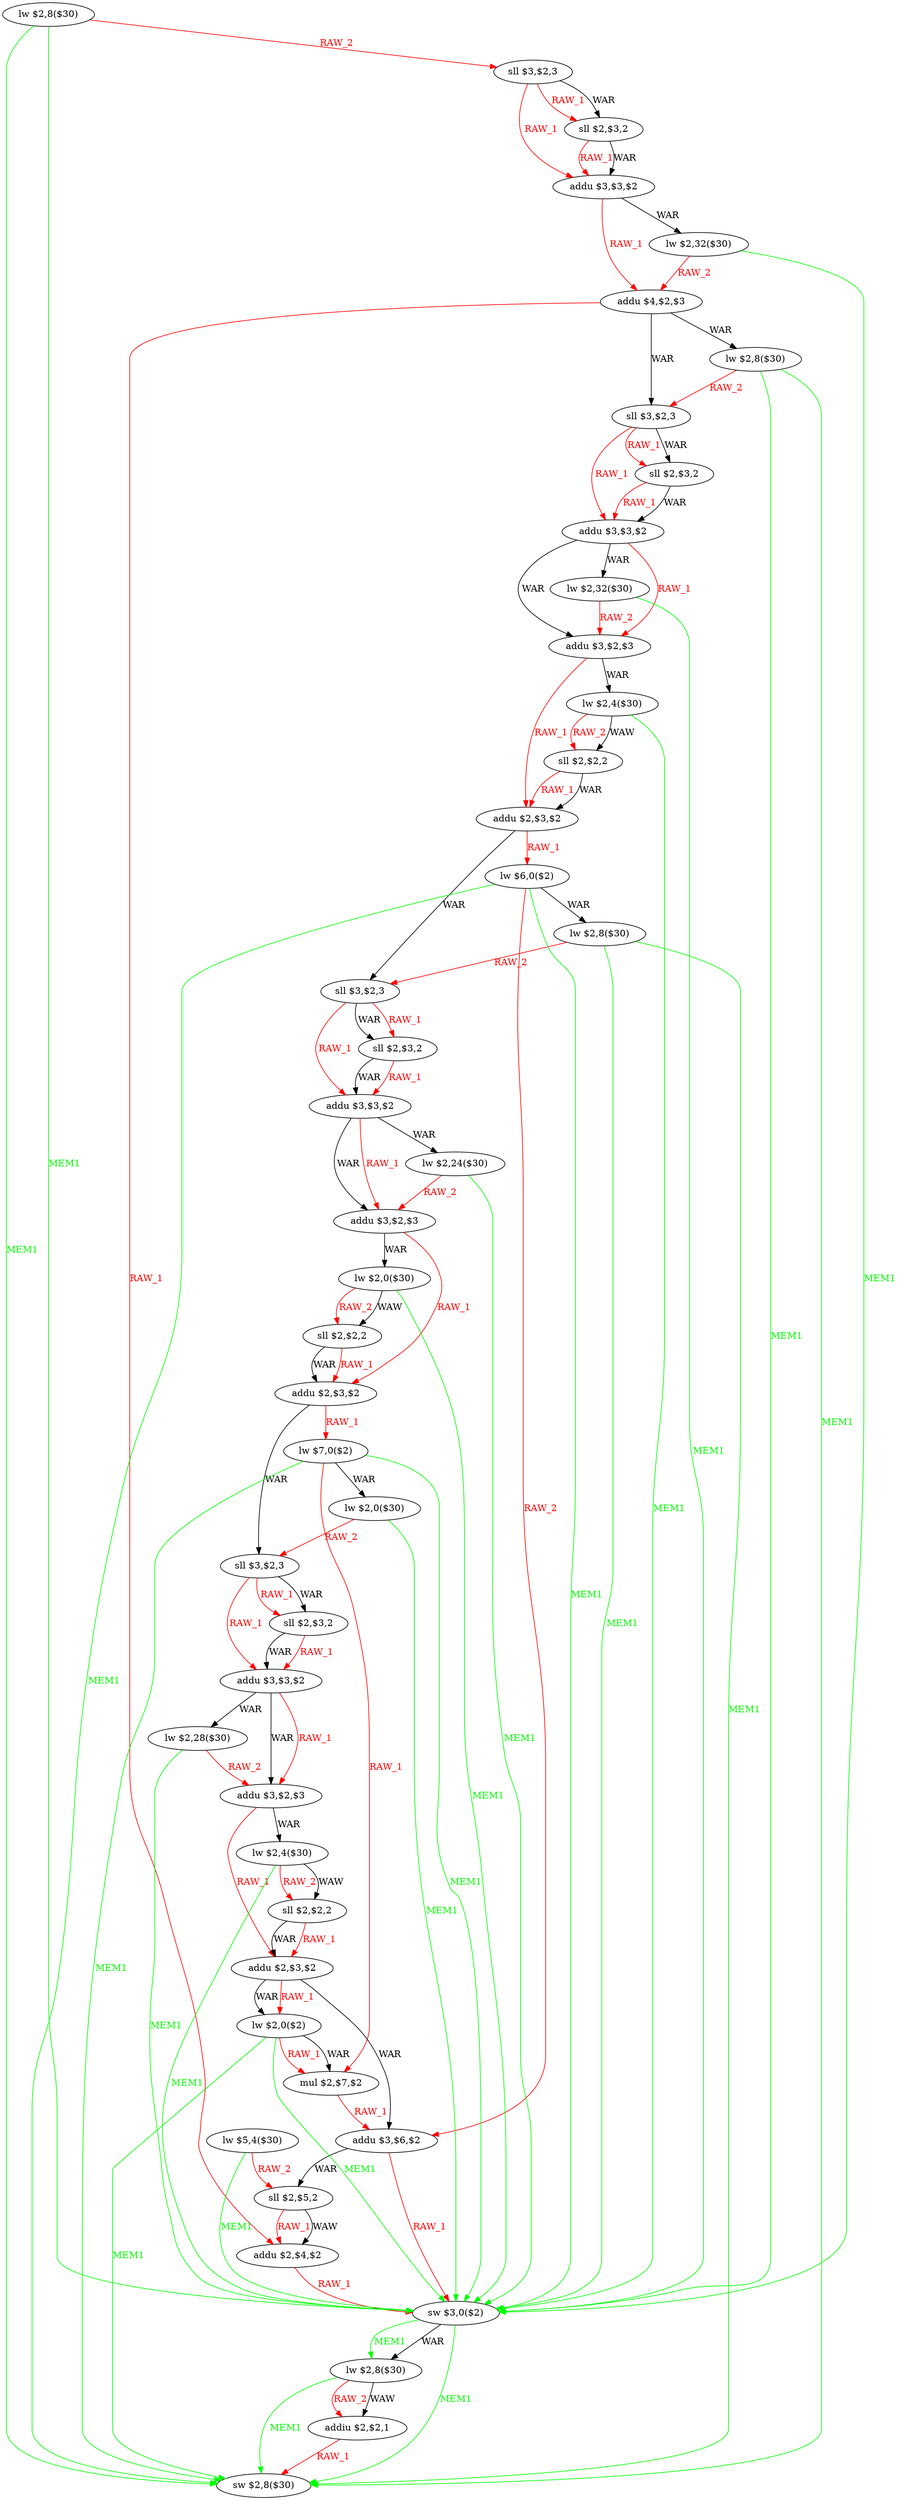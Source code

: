 digraph G1 {
node [shape = ellipse];
i0 [label = "lw $2,8($30)"] ;
i0 ->  i44 [color = green, fontcolor = green, label= "MEM1"];
i0 ->  i41 [color = green, fontcolor = green, label= "MEM1"];
i0 ->  i1 [color = red, fontcolor = red, label= "RAW_2"];
i44 [label = "sw $2,8($30)"] ;
i41 [label = "sw $3,0($2)"] ;
i41 ->  i44 [color = green, fontcolor = green, label= "MEM1"];
i41 ->  i42 [label= "WAR"];
i41 ->  i42 [color = green, fontcolor = green, label= "MEM1"];
i42 [label = "lw $2,8($30)"] ;
i42 ->  i44 [color = green, fontcolor = green, label= "MEM1"];
i42 ->  i43 [color = red, fontcolor = red, label= "RAW_2"];
i42 ->  i43 [label= "WAW"];
i43 [label = "addiu $2,$2,1"] ;
i43 ->  i44 [color = red, fontcolor = red, label= "RAW_1"];
i1 [label = "sll $3,$2,3"] ;
i1 ->  i3 [color = red, fontcolor = red, label= "RAW_1"];
i1 ->  i2 [color = red, fontcolor = red, label= "RAW_1"];
i1 ->  i2 [label= "WAR"];
i3 [label = "addu $3,$3,$2"] ;
i3 ->  i5 [color = red, fontcolor = red, label= "RAW_1"];
i3 ->  i4 [label= "WAR"];
i5 [label = "addu $4,$2,$3"] ;
i5 ->  i40 [color = red, fontcolor = red, label= "RAW_1"];
i5 ->  i8 [label= "WAR"];
i5 ->  i7 [label= "WAR"];
i40 [label = "addu $2,$4,$2"] ;
i40 ->  i41 [color = red, fontcolor = red, label= "RAW_1"];
i8 [label = "sll $3,$2,3"] ;
i8 ->  i10 [color = red, fontcolor = red, label= "RAW_1"];
i8 ->  i9 [color = red, fontcolor = red, label= "RAW_1"];
i8 ->  i9 [label= "WAR"];
i10 [label = "addu $3,$3,$2"] ;
i10 ->  i12 [color = red, fontcolor = red, label= "RAW_1"];
i10 ->  i12 [label= "WAR"];
i10 ->  i11 [label= "WAR"];
i12 [label = "addu $3,$2,$3"] ;
i12 ->  i15 [color = red, fontcolor = red, label= "RAW_1"];
i12 ->  i13 [label= "WAR"];
i15 [label = "addu $2,$3,$2"] ;
i15 ->  i18 [label= "WAR"];
i15 ->  i16 [color = red, fontcolor = red, label= "RAW_1"];
i18 [label = "sll $3,$2,3"] ;
i18 ->  i20 [color = red, fontcolor = red, label= "RAW_1"];
i18 ->  i19 [color = red, fontcolor = red, label= "RAW_1"];
i18 ->  i19 [label= "WAR"];
i20 [label = "addu $3,$3,$2"] ;
i20 ->  i22 [color = red, fontcolor = red, label= "RAW_1"];
i20 ->  i22 [label= "WAR"];
i20 ->  i21 [label= "WAR"];
i22 [label = "addu $3,$2,$3"] ;
i22 ->  i25 [color = red, fontcolor = red, label= "RAW_1"];
i22 ->  i23 [label= "WAR"];
i25 [label = "addu $2,$3,$2"] ;
i25 ->  i28 [label= "WAR"];
i25 ->  i26 [color = red, fontcolor = red, label= "RAW_1"];
i28 [label = "sll $3,$2,3"] ;
i28 ->  i30 [color = red, fontcolor = red, label= "RAW_1"];
i28 ->  i29 [color = red, fontcolor = red, label= "RAW_1"];
i28 ->  i29 [label= "WAR"];
i30 [label = "addu $3,$3,$2"] ;
i30 ->  i32 [color = red, fontcolor = red, label= "RAW_1"];
i30 ->  i32 [label= "WAR"];
i30 ->  i31 [label= "WAR"];
i32 [label = "addu $3,$2,$3"] ;
i32 ->  i35 [color = red, fontcolor = red, label= "RAW_1"];
i32 ->  i33 [label= "WAR"];
i35 [label = "addu $2,$3,$2"] ;
i35 ->  i38 [label= "WAR"];
i35 ->  i36 [color = red, fontcolor = red, label= "RAW_1"];
i35 ->  i36 [label= "WAR"];
i38 [label = "addu $3,$6,$2"] ;
i38 ->  i41 [color = red, fontcolor = red, label= "RAW_1"];
i38 ->  i39 [label= "WAR"];
i39 [label = "sll $2,$5,2"] ;
i39 ->  i40 [color = red, fontcolor = red, label= "RAW_1"];
i39 ->  i40 [label= "WAW"];
i36 [label = "lw $2,0($2)"] ;
i36 ->  i44 [color = green, fontcolor = green, label= "MEM1"];
i36 ->  i41 [color = green, fontcolor = green, label= "MEM1"];
i36 ->  i37 [color = red, fontcolor = red, label= "RAW_1"];
i36 ->  i37 [label= "WAR"];
i37 [label = "mul $2,$7,$2"] ;
i37 ->  i38 [color = red, fontcolor = red, label= "RAW_1"];
i33 [label = "lw $2,4($30)"] ;
i33 ->  i41 [color = green, fontcolor = green, label= "MEM1"];
i33 ->  i34 [color = red, fontcolor = red, label= "RAW_2"];
i33 ->  i34 [label= "WAW"];
i34 [label = "sll $2,$2,2"] ;
i34 ->  i35 [color = red, fontcolor = red, label= "RAW_1"];
i34 ->  i35 [label= "WAR"];
i31 [label = "lw $2,28($30)"] ;
i31 ->  i41 [color = green, fontcolor = green, label= "MEM1"];
i31 ->  i32 [color = red, fontcolor = red, label= "RAW_2"];
i29 [label = "sll $2,$3,2"] ;
i29 ->  i30 [color = red, fontcolor = red, label= "RAW_1"];
i29 ->  i30 [label= "WAR"];
i26 [label = "lw $7,0($2)"] ;
i26 ->  i44 [color = green, fontcolor = green, label= "MEM1"];
i26 ->  i41 [color = green, fontcolor = green, label= "MEM1"];
i26 ->  i37 [color = red, fontcolor = red, label= "RAW_1"];
i26 ->  i27 [label= "WAR"];
i27 [label = "lw $2,0($30)"] ;
i27 ->  i41 [color = green, fontcolor = green, label= "MEM1"];
i27 ->  i28 [color = red, fontcolor = red, label= "RAW_2"];
i23 [label = "lw $2,0($30)"] ;
i23 ->  i41 [color = green, fontcolor = green, label= "MEM1"];
i23 ->  i24 [color = red, fontcolor = red, label= "RAW_2"];
i23 ->  i24 [label= "WAW"];
i24 [label = "sll $2,$2,2"] ;
i24 ->  i25 [color = red, fontcolor = red, label= "RAW_1"];
i24 ->  i25 [label= "WAR"];
i21 [label = "lw $2,24($30)"] ;
i21 ->  i41 [color = green, fontcolor = green, label= "MEM1"];
i21 ->  i22 [color = red, fontcolor = red, label= "RAW_2"];
i19 [label = "sll $2,$3,2"] ;
i19 ->  i20 [color = red, fontcolor = red, label= "RAW_1"];
i19 ->  i20 [label= "WAR"];
i16 [label = "lw $6,0($2)"] ;
i16 ->  i44 [color = green, fontcolor = green, label= "MEM1"];
i16 ->  i41 [color = green, fontcolor = green, label= "MEM1"];
i16 ->  i38 [color = red, fontcolor = red, label= "RAW_2"];
i16 ->  i17 [label= "WAR"];
i17 [label = "lw $2,8($30)"] ;
i17 ->  i44 [color = green, fontcolor = green, label= "MEM1"];
i17 ->  i41 [color = green, fontcolor = green, label= "MEM1"];
i17 ->  i18 [color = red, fontcolor = red, label= "RAW_2"];
i13 [label = "lw $2,4($30)"] ;
i13 ->  i41 [color = green, fontcolor = green, label= "MEM1"];
i13 ->  i14 [color = red, fontcolor = red, label= "RAW_2"];
i13 ->  i14 [label= "WAW"];
i14 [label = "sll $2,$2,2"] ;
i14 ->  i15 [color = red, fontcolor = red, label= "RAW_1"];
i14 ->  i15 [label= "WAR"];
i11 [label = "lw $2,32($30)"] ;
i11 ->  i41 [color = green, fontcolor = green, label= "MEM1"];
i11 ->  i12 [color = red, fontcolor = red, label= "RAW_2"];
i9 [label = "sll $2,$3,2"] ;
i9 ->  i10 [color = red, fontcolor = red, label= "RAW_1"];
i9 ->  i10 [label= "WAR"];
i7 [label = "lw $2,8($30)"] ;
i7 ->  i44 [color = green, fontcolor = green, label= "MEM1"];
i7 ->  i41 [color = green, fontcolor = green, label= "MEM1"];
i7 ->  i8 [color = red, fontcolor = red, label= "RAW_2"];
i4 [label = "lw $2,32($30)"] ;
i4 ->  i41 [color = green, fontcolor = green, label= "MEM1"];
i4 ->  i5 [color = red, fontcolor = red, label= "RAW_2"];
i2 [label = "sll $2,$3,2"] ;
i2 ->  i3 [color = red, fontcolor = red, label= "RAW_1"];
i2 ->  i3 [label= "WAR"];
i6 [label = "lw $5,4($30)"] ;
i6 ->  i41 [color = green, fontcolor = green, label= "MEM1"];
i6 ->  i39 [color = red, fontcolor = red, label= "RAW_2"];
}
